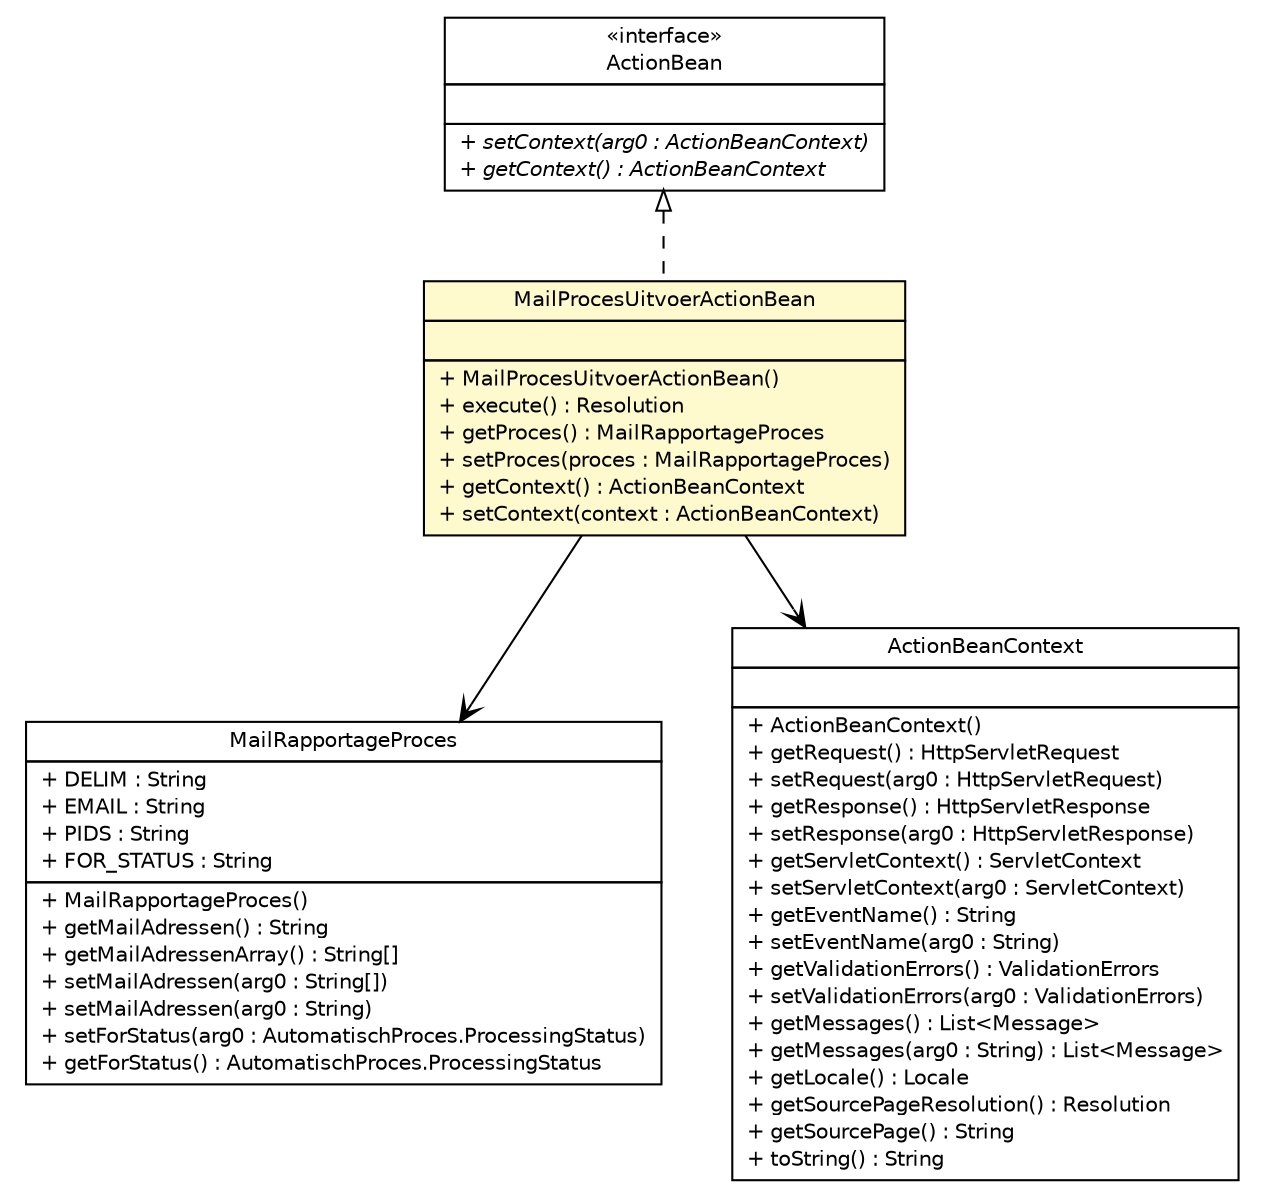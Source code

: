 #!/usr/local/bin/dot
#
# Class diagram 
# Generated by UMLGraph version R5_6-24-gf6e263 (http://www.umlgraph.org/)
#

digraph G {
	edge [fontname="Helvetica",fontsize=10,labelfontname="Helvetica",labelfontsize=10];
	node [fontname="Helvetica",fontsize=10,shape=plaintext];
	nodesep=0.25;
	ranksep=0.5;
	// nl.b3p.brmo.service.stripes.MailProcesUitvoerActionBean
	c1745 [label=<<table title="nl.b3p.brmo.service.stripes.MailProcesUitvoerActionBean" border="0" cellborder="1" cellspacing="0" cellpadding="2" port="p" bgcolor="lemonChiffon" href="./MailProcesUitvoerActionBean.html">
		<tr><td><table border="0" cellspacing="0" cellpadding="1">
<tr><td align="center" balign="center"> MailProcesUitvoerActionBean </td></tr>
		</table></td></tr>
		<tr><td><table border="0" cellspacing="0" cellpadding="1">
<tr><td align="left" balign="left">  </td></tr>
		</table></td></tr>
		<tr><td><table border="0" cellspacing="0" cellpadding="1">
<tr><td align="left" balign="left"> + MailProcesUitvoerActionBean() </td></tr>
<tr><td align="left" balign="left"> + execute() : Resolution </td></tr>
<tr><td align="left" balign="left"> + getProces() : MailRapportageProces </td></tr>
<tr><td align="left" balign="left"> + setProces(proces : MailRapportageProces) </td></tr>
<tr><td align="left" balign="left"> + getContext() : ActionBeanContext </td></tr>
<tr><td align="left" balign="left"> + setContext(context : ActionBeanContext) </td></tr>
		</table></td></tr>
		</table>>, URL="./MailProcesUitvoerActionBean.html", fontname="Helvetica", fontcolor="black", fontsize=10.0];
	//nl.b3p.brmo.service.stripes.MailProcesUitvoerActionBean implements net.sourceforge.stripes.action.ActionBean
	c1774:p -> c1745:p [dir=back,arrowtail=empty,style=dashed];
	// nl.b3p.brmo.service.stripes.MailProcesUitvoerActionBean NAVASSOC nl.b3p.brmo.persistence.staging.MailRapportageProces
	c1745:p -> c1775:p [taillabel="", label="", headlabel="", fontname="Helvetica", fontcolor="black", fontsize=10.0, color="black", arrowhead=open];
	// nl.b3p.brmo.service.stripes.MailProcesUitvoerActionBean NAVASSOC net.sourceforge.stripes.action.ActionBeanContext
	c1745:p -> c1776:p [taillabel="", label="", headlabel="", fontname="Helvetica", fontcolor="black", fontsize=10.0, color="black", arrowhead=open];
	// net.sourceforge.stripes.action.ActionBean
	c1774 [label=<<table title="net.sourceforge.stripes.action.ActionBean" border="0" cellborder="1" cellspacing="0" cellpadding="2" port="p">
		<tr><td><table border="0" cellspacing="0" cellpadding="1">
<tr><td align="center" balign="center"> &#171;interface&#187; </td></tr>
<tr><td align="center" balign="center"> ActionBean </td></tr>
		</table></td></tr>
		<tr><td><table border="0" cellspacing="0" cellpadding="1">
<tr><td align="left" balign="left">  </td></tr>
		</table></td></tr>
		<tr><td><table border="0" cellspacing="0" cellpadding="1">
<tr><td align="left" balign="left"><font face="Helvetica-Oblique" point-size="10.0"> + setContext(arg0 : ActionBeanContext) </font></td></tr>
<tr><td align="left" balign="left"><font face="Helvetica-Oblique" point-size="10.0"> + getContext() : ActionBeanContext </font></td></tr>
		</table></td></tr>
		</table>>, URL="null", fontname="Helvetica", fontcolor="black", fontsize=10.0];
	// nl.b3p.brmo.persistence.staging.MailRapportageProces
	c1775 [label=<<table title="nl.b3p.brmo.persistence.staging.MailRapportageProces" border="0" cellborder="1" cellspacing="0" cellpadding="2" port="p">
		<tr><td><table border="0" cellspacing="0" cellpadding="1">
<tr><td align="center" balign="center"> MailRapportageProces </td></tr>
		</table></td></tr>
		<tr><td><table border="0" cellspacing="0" cellpadding="1">
<tr><td align="left" balign="left"> + DELIM : String </td></tr>
<tr><td align="left" balign="left"> + EMAIL : String </td></tr>
<tr><td align="left" balign="left"> + PIDS : String </td></tr>
<tr><td align="left" balign="left"> + FOR_STATUS : String </td></tr>
		</table></td></tr>
		<tr><td><table border="0" cellspacing="0" cellpadding="1">
<tr><td align="left" balign="left"> + MailRapportageProces() </td></tr>
<tr><td align="left" balign="left"> + getMailAdressen() : String </td></tr>
<tr><td align="left" balign="left"> + getMailAdressenArray() : String[] </td></tr>
<tr><td align="left" balign="left"> + setMailAdressen(arg0 : String[]) </td></tr>
<tr><td align="left" balign="left"> + setMailAdressen(arg0 : String) </td></tr>
<tr><td align="left" balign="left"> + setForStatus(arg0 : AutomatischProces.ProcessingStatus) </td></tr>
<tr><td align="left" balign="left"> + getForStatus() : AutomatischProces.ProcessingStatus </td></tr>
		</table></td></tr>
		</table>>, URL="null", fontname="Helvetica", fontcolor="black", fontsize=10.0];
	// net.sourceforge.stripes.action.ActionBeanContext
	c1776 [label=<<table title="net.sourceforge.stripes.action.ActionBeanContext" border="0" cellborder="1" cellspacing="0" cellpadding="2" port="p">
		<tr><td><table border="0" cellspacing="0" cellpadding="1">
<tr><td align="center" balign="center"> ActionBeanContext </td></tr>
		</table></td></tr>
		<tr><td><table border="0" cellspacing="0" cellpadding="1">
<tr><td align="left" balign="left">  </td></tr>
		</table></td></tr>
		<tr><td><table border="0" cellspacing="0" cellpadding="1">
<tr><td align="left" balign="left"> + ActionBeanContext() </td></tr>
<tr><td align="left" balign="left"> + getRequest() : HttpServletRequest </td></tr>
<tr><td align="left" balign="left"> + setRequest(arg0 : HttpServletRequest) </td></tr>
<tr><td align="left" balign="left"> + getResponse() : HttpServletResponse </td></tr>
<tr><td align="left" balign="left"> + setResponse(arg0 : HttpServletResponse) </td></tr>
<tr><td align="left" balign="left"> + getServletContext() : ServletContext </td></tr>
<tr><td align="left" balign="left"> + setServletContext(arg0 : ServletContext) </td></tr>
<tr><td align="left" balign="left"> + getEventName() : String </td></tr>
<tr><td align="left" balign="left"> + setEventName(arg0 : String) </td></tr>
<tr><td align="left" balign="left"> + getValidationErrors() : ValidationErrors </td></tr>
<tr><td align="left" balign="left"> + setValidationErrors(arg0 : ValidationErrors) </td></tr>
<tr><td align="left" balign="left"> + getMessages() : List&lt;Message&gt; </td></tr>
<tr><td align="left" balign="left"> + getMessages(arg0 : String) : List&lt;Message&gt; </td></tr>
<tr><td align="left" balign="left"> + getLocale() : Locale </td></tr>
<tr><td align="left" balign="left"> + getSourcePageResolution() : Resolution </td></tr>
<tr><td align="left" balign="left"> + getSourcePage() : String </td></tr>
<tr><td align="left" balign="left"> + toString() : String </td></tr>
		</table></td></tr>
		</table>>, URL="null", fontname="Helvetica", fontcolor="black", fontsize=10.0];
}

